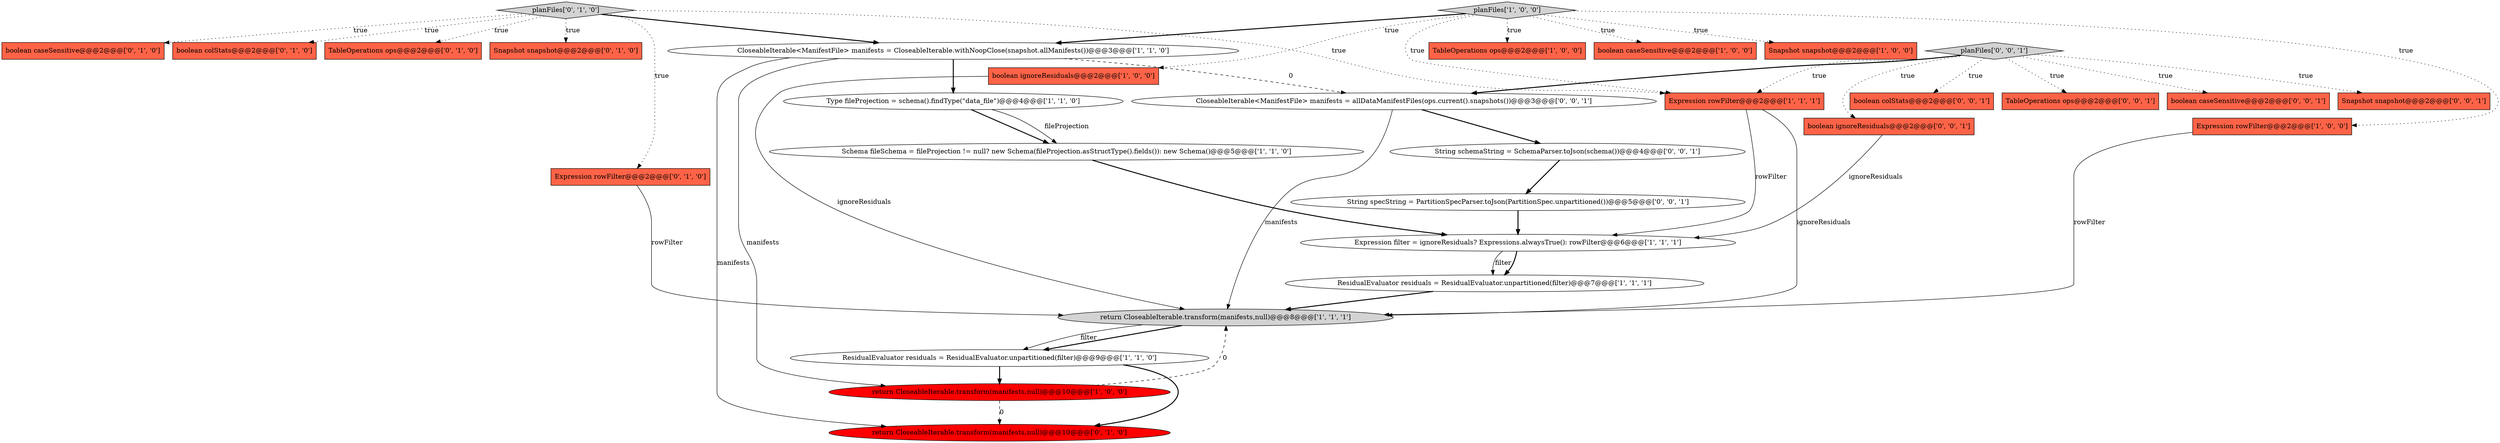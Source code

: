 digraph {
8 [style = filled, label = "CloseableIterable<ManifestFile> manifests = CloseableIterable.withNoopClose(snapshot.allManifests())@@@3@@@['1', '1', '0']", fillcolor = white, shape = ellipse image = "AAA0AAABBB1BBB"];
27 [style = filled, label = "boolean colStats@@@2@@@['0', '0', '1']", fillcolor = tomato, shape = box image = "AAA0AAABBB3BBB"];
30 [style = filled, label = "CloseableIterable<ManifestFile> manifests = allDataManifestFiles(ops.current().snapshots())@@@3@@@['0', '0', '1']", fillcolor = white, shape = ellipse image = "AAA0AAABBB3BBB"];
21 [style = filled, label = "return CloseableIterable.transform(manifests,null)@@@10@@@['0', '1', '0']", fillcolor = red, shape = ellipse image = "AAA1AAABBB2BBB"];
15 [style = filled, label = "boolean caseSensitive@@@2@@@['0', '1', '0']", fillcolor = tomato, shape = box image = "AAA0AAABBB2BBB"];
16 [style = filled, label = "boolean colStats@@@2@@@['0', '1', '0']", fillcolor = tomato, shape = box image = "AAA0AAABBB2BBB"];
19 [style = filled, label = "TableOperations ops@@@2@@@['0', '1', '0']", fillcolor = tomato, shape = box image = "AAA0AAABBB2BBB"];
2 [style = filled, label = "boolean ignoreResiduals@@@2@@@['1', '0', '0']", fillcolor = tomato, shape = box image = "AAA0AAABBB1BBB"];
9 [style = filled, label = "Expression rowFilter@@@2@@@['1', '0', '0']", fillcolor = tomato, shape = box image = "AAA0AAABBB1BBB"];
0 [style = filled, label = "Type fileProjection = schema().findType(\"data_file\")@@@4@@@['1', '1', '0']", fillcolor = white, shape = ellipse image = "AAA0AAABBB1BBB"];
29 [style = filled, label = "TableOperations ops@@@2@@@['0', '0', '1']", fillcolor = tomato, shape = box image = "AAA0AAABBB3BBB"];
1 [style = filled, label = "return CloseableIterable.transform(manifests,null)@@@10@@@['1', '0', '0']", fillcolor = red, shape = ellipse image = "AAA1AAABBB1BBB"];
14 [style = filled, label = "Expression filter = ignoreResiduals? Expressions.alwaysTrue(): rowFilter@@@6@@@['1', '1', '1']", fillcolor = white, shape = ellipse image = "AAA0AAABBB1BBB"];
10 [style = filled, label = "Schema fileSchema = fileProjection != null? new Schema(fileProjection.asStructType().fields()): new Schema()@@@5@@@['1', '1', '0']", fillcolor = white, shape = ellipse image = "AAA0AAABBB1BBB"];
24 [style = filled, label = "String schemaString = SchemaParser.toJson(schema())@@@4@@@['0', '0', '1']", fillcolor = white, shape = ellipse image = "AAA0AAABBB3BBB"];
22 [style = filled, label = "boolean caseSensitive@@@2@@@['0', '0', '1']", fillcolor = tomato, shape = box image = "AAA0AAABBB3BBB"];
18 [style = filled, label = "Snapshot snapshot@@@2@@@['0', '1', '0']", fillcolor = tomato, shape = box image = "AAA0AAABBB2BBB"];
5 [style = filled, label = "ResidualEvaluator residuals = ResidualEvaluator.unpartitioned(filter)@@@7@@@['1', '1', '1']", fillcolor = white, shape = ellipse image = "AAA0AAABBB1BBB"];
13 [style = filled, label = "Expression rowFilter@@@2@@@['1', '1', '1']", fillcolor = tomato, shape = box image = "AAA0AAABBB1BBB"];
11 [style = filled, label = "return CloseableIterable.transform(manifests,null)@@@8@@@['1', '1', '1']", fillcolor = lightgray, shape = ellipse image = "AAA0AAABBB1BBB"];
3 [style = filled, label = "TableOperations ops@@@2@@@['1', '0', '0']", fillcolor = tomato, shape = box image = "AAA0AAABBB1BBB"];
23 [style = filled, label = "boolean ignoreResiduals@@@2@@@['0', '0', '1']", fillcolor = tomato, shape = box image = "AAA0AAABBB3BBB"];
26 [style = filled, label = "Snapshot snapshot@@@2@@@['0', '0', '1']", fillcolor = tomato, shape = box image = "AAA0AAABBB3BBB"];
25 [style = filled, label = "String specString = PartitionSpecParser.toJson(PartitionSpec.unpartitioned())@@@5@@@['0', '0', '1']", fillcolor = white, shape = ellipse image = "AAA0AAABBB3BBB"];
20 [style = filled, label = "Expression rowFilter@@@2@@@['0', '1', '0']", fillcolor = tomato, shape = box image = "AAA0AAABBB2BBB"];
12 [style = filled, label = "boolean caseSensitive@@@2@@@['1', '0', '0']", fillcolor = tomato, shape = box image = "AAA0AAABBB1BBB"];
17 [style = filled, label = "planFiles['0', '1', '0']", fillcolor = lightgray, shape = diamond image = "AAA0AAABBB2BBB"];
4 [style = filled, label = "Snapshot snapshot@@@2@@@['1', '0', '0']", fillcolor = tomato, shape = box image = "AAA0AAABBB1BBB"];
6 [style = filled, label = "ResidualEvaluator residuals = ResidualEvaluator.unpartitioned(filter)@@@9@@@['1', '1', '0']", fillcolor = white, shape = ellipse image = "AAA0AAABBB1BBB"];
7 [style = filled, label = "planFiles['1', '0', '0']", fillcolor = lightgray, shape = diamond image = "AAA0AAABBB1BBB"];
28 [style = filled, label = "planFiles['0', '0', '1']", fillcolor = lightgray, shape = diamond image = "AAA0AAABBB3BBB"];
17->20 [style = dotted, label="true"];
17->8 [style = bold, label=""];
7->2 [style = dotted, label="true"];
30->24 [style = bold, label=""];
28->30 [style = bold, label=""];
17->18 [style = dotted, label="true"];
10->14 [style = bold, label=""];
8->1 [style = solid, label="manifests"];
6->21 [style = bold, label=""];
13->14 [style = solid, label="rowFilter"];
7->13 [style = dotted, label="true"];
11->6 [style = bold, label=""];
13->11 [style = solid, label="ignoreResiduals"];
11->6 [style = solid, label="filter"];
30->11 [style = solid, label="manifests"];
1->21 [style = dashed, label="0"];
25->14 [style = bold, label=""];
7->9 [style = dotted, label="true"];
23->14 [style = solid, label="ignoreResiduals"];
7->8 [style = bold, label=""];
7->12 [style = dotted, label="true"];
17->16 [style = dotted, label="true"];
8->0 [style = bold, label=""];
28->29 [style = dotted, label="true"];
6->1 [style = bold, label=""];
0->10 [style = bold, label=""];
0->10 [style = solid, label="fileProjection"];
17->15 [style = dotted, label="true"];
14->5 [style = solid, label="filter"];
7->3 [style = dotted, label="true"];
1->11 [style = dashed, label="0"];
24->25 [style = bold, label=""];
28->26 [style = dotted, label="true"];
7->4 [style = dotted, label="true"];
17->19 [style = dotted, label="true"];
28->22 [style = dotted, label="true"];
28->23 [style = dotted, label="true"];
8->30 [style = dashed, label="0"];
5->11 [style = bold, label=""];
28->27 [style = dotted, label="true"];
8->21 [style = solid, label="manifests"];
20->11 [style = solid, label="rowFilter"];
17->13 [style = dotted, label="true"];
28->13 [style = dotted, label="true"];
2->11 [style = solid, label="ignoreResiduals"];
9->11 [style = solid, label="rowFilter"];
14->5 [style = bold, label=""];
}
